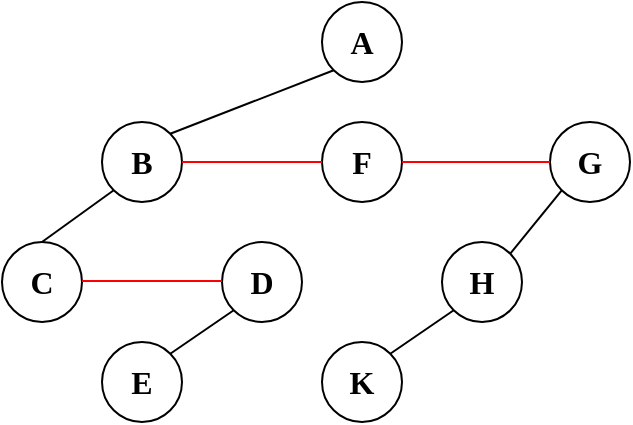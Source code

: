 <mxfile version="21.2.8" type="device">
  <diagram name="Page-1" id="QmIQwjLwlx2ogcl96MkP">
    <mxGraphModel dx="711" dy="463" grid="1" gridSize="10" guides="1" tooltips="1" connect="1" arrows="1" fold="1" page="1" pageScale="1" pageWidth="827" pageHeight="1169" math="0" shadow="0">
      <root>
        <mxCell id="0" />
        <mxCell id="1" parent="0" />
        <mxCell id="zN_bbaXinTRsdLabPIQK-1" value="&lt;b&gt;&lt;font style=&quot;font-size: 16px;&quot; face=&quot;Verdana&quot;&gt;A&lt;/font&gt;&lt;/b&gt;" style="ellipse;whiteSpace=wrap;html=1;aspect=fixed;" parent="1" vertex="1">
          <mxGeometry x="280" y="160" width="40" height="40" as="geometry" />
        </mxCell>
        <mxCell id="zN_bbaXinTRsdLabPIQK-2" value="&lt;b&gt;&lt;font style=&quot;font-size: 16px;&quot; face=&quot;Verdana&quot;&gt;B&lt;/font&gt;&lt;/b&gt;" style="ellipse;whiteSpace=wrap;html=1;aspect=fixed;" parent="1" vertex="1">
          <mxGeometry x="170" y="220" width="40" height="40" as="geometry" />
        </mxCell>
        <mxCell id="zN_bbaXinTRsdLabPIQK-3" value="&lt;b&gt;&lt;font style=&quot;font-size: 16px;&quot; face=&quot;Verdana&quot;&gt;G&lt;/font&gt;&lt;/b&gt;" style="ellipse;whiteSpace=wrap;html=1;aspect=fixed;" parent="1" vertex="1">
          <mxGeometry x="394" y="220" width="40" height="40" as="geometry" />
        </mxCell>
        <mxCell id="zN_bbaXinTRsdLabPIQK-4" value="&lt;b&gt;&lt;font style=&quot;font-size: 16px;&quot; face=&quot;Verdana&quot;&gt;C&lt;/font&gt;&lt;/b&gt;" style="ellipse;whiteSpace=wrap;html=1;aspect=fixed;" parent="1" vertex="1">
          <mxGeometry x="120" y="280" width="40" height="40" as="geometry" />
        </mxCell>
        <mxCell id="zN_bbaXinTRsdLabPIQK-5" value="&lt;b&gt;&lt;font style=&quot;font-size: 16px;&quot; face=&quot;Verdana&quot;&gt;D&lt;/font&gt;&lt;/b&gt;" style="ellipse;whiteSpace=wrap;html=1;aspect=fixed;" parent="1" vertex="1">
          <mxGeometry x="230" y="280" width="40" height="40" as="geometry" />
        </mxCell>
        <mxCell id="zN_bbaXinTRsdLabPIQK-6" value="&lt;b&gt;&lt;font style=&quot;font-size: 16px;&quot; face=&quot;Verdana&quot;&gt;H&lt;/font&gt;&lt;/b&gt;" style="ellipse;whiteSpace=wrap;html=1;aspect=fixed;" parent="1" vertex="1">
          <mxGeometry x="340" y="280" width="40" height="40" as="geometry" />
        </mxCell>
        <mxCell id="zN_bbaXinTRsdLabPIQK-8" value="" style="endArrow=none;html=1;rounded=0;exitX=0;exitY=1;exitDx=0;exitDy=0;entryX=1;entryY=0;entryDx=0;entryDy=0;" parent="1" source="zN_bbaXinTRsdLabPIQK-1" target="zN_bbaXinTRsdLabPIQK-2" edge="1">
          <mxGeometry width="50" height="50" relative="1" as="geometry">
            <mxPoint x="390" y="260" as="sourcePoint" />
            <mxPoint x="440" y="210" as="targetPoint" />
          </mxGeometry>
        </mxCell>
        <mxCell id="zN_bbaXinTRsdLabPIQK-9" value="" style="endArrow=none;html=1;rounded=0;exitX=0;exitY=1;exitDx=0;exitDy=0;entryX=0.5;entryY=0;entryDx=0;entryDy=0;" parent="1" source="zN_bbaXinTRsdLabPIQK-2" target="zN_bbaXinTRsdLabPIQK-4" edge="1">
          <mxGeometry width="50" height="50" relative="1" as="geometry">
            <mxPoint x="390" y="260" as="sourcePoint" />
            <mxPoint x="440" y="210" as="targetPoint" />
          </mxGeometry>
        </mxCell>
        <mxCell id="zN_bbaXinTRsdLabPIQK-12" value="" style="endArrow=none;startArrow=none;html=1;rounded=0;exitX=1;exitY=0;exitDx=0;exitDy=0;entryX=0;entryY=1;entryDx=0;entryDy=0;startFill=0;endFill=0;" parent="1" source="zN_bbaXinTRsdLabPIQK-6" target="zN_bbaXinTRsdLabPIQK-3" edge="1">
          <mxGeometry width="50" height="50" relative="1" as="geometry">
            <mxPoint x="390" y="260" as="sourcePoint" />
            <mxPoint x="440" y="210" as="targetPoint" />
          </mxGeometry>
        </mxCell>
        <mxCell id="YpSb-3seErgYDI6gzkE8-1" value="&lt;b&gt;&lt;font style=&quot;font-size: 16px;&quot; face=&quot;Verdana&quot;&gt;E&lt;/font&gt;&lt;/b&gt;" style="ellipse;whiteSpace=wrap;html=1;aspect=fixed;" parent="1" vertex="1">
          <mxGeometry x="170" y="330" width="40" height="40" as="geometry" />
        </mxCell>
        <mxCell id="YpSb-3seErgYDI6gzkE8-4" value="" style="endArrow=none;html=1;rounded=0;exitX=0;exitY=1;exitDx=0;exitDy=0;entryX=1;entryY=0;entryDx=0;entryDy=0;" parent="1" source="zN_bbaXinTRsdLabPIQK-5" target="YpSb-3seErgYDI6gzkE8-1" edge="1">
          <mxGeometry width="50" height="50" relative="1" as="geometry">
            <mxPoint x="340" y="270" as="sourcePoint" />
            <mxPoint x="390" y="220" as="targetPoint" />
          </mxGeometry>
        </mxCell>
        <mxCell id="YpSb-3seErgYDI6gzkE8-5" value="&lt;b&gt;&lt;font style=&quot;font-size: 16px;&quot; face=&quot;Verdana&quot;&gt;K&lt;/font&gt;&lt;/b&gt;" style="ellipse;whiteSpace=wrap;html=1;aspect=fixed;" parent="1" vertex="1">
          <mxGeometry x="280" y="330" width="40" height="40" as="geometry" />
        </mxCell>
        <mxCell id="YpSb-3seErgYDI6gzkE8-6" value="" style="endArrow=none;html=1;rounded=0;exitX=0;exitY=1;exitDx=0;exitDy=0;entryX=1;entryY=0;entryDx=0;entryDy=0;" parent="1" source="zN_bbaXinTRsdLabPIQK-6" target="YpSb-3seErgYDI6gzkE8-5" edge="1">
          <mxGeometry width="50" height="50" relative="1" as="geometry">
            <mxPoint x="340" y="270" as="sourcePoint" />
            <mxPoint x="390" y="220" as="targetPoint" />
          </mxGeometry>
        </mxCell>
        <mxCell id="YpSb-3seErgYDI6gzkE8-8" value="&lt;b&gt;&lt;font style=&quot;font-size: 16px;&quot; face=&quot;Verdana&quot;&gt;F&lt;/font&gt;&lt;/b&gt;" style="ellipse;whiteSpace=wrap;html=1;aspect=fixed;" parent="1" vertex="1">
          <mxGeometry x="280" y="220" width="40" height="40" as="geometry" />
        </mxCell>
        <mxCell id="YpSb-3seErgYDI6gzkE8-12" value="" style="endArrow=none;html=1;rounded=0;exitX=1;exitY=0.5;exitDx=0;exitDy=0;entryX=0;entryY=0.5;entryDx=0;entryDy=0;strokeColor=#FF0000;" parent="1" source="zN_bbaXinTRsdLabPIQK-2" target="YpSb-3seErgYDI6gzkE8-8" edge="1">
          <mxGeometry width="50" height="50" relative="1" as="geometry">
            <mxPoint x="340" y="270" as="sourcePoint" />
            <mxPoint x="390" y="220" as="targetPoint" />
          </mxGeometry>
        </mxCell>
        <mxCell id="YpSb-3seErgYDI6gzkE8-13" value="" style="endArrow=none;html=1;rounded=0;exitX=1;exitY=0.5;exitDx=0;exitDy=0;entryX=0;entryY=0.5;entryDx=0;entryDy=0;strokeColor=#ff0000;" parent="1" source="YpSb-3seErgYDI6gzkE8-8" target="zN_bbaXinTRsdLabPIQK-3" edge="1">
          <mxGeometry width="50" height="50" relative="1" as="geometry">
            <mxPoint x="340" y="270" as="sourcePoint" />
            <mxPoint x="390" y="220" as="targetPoint" />
          </mxGeometry>
        </mxCell>
        <mxCell id="YpSb-3seErgYDI6gzkE8-14" value="" style="endArrow=none;html=1;rounded=0;exitX=1;exitY=0.5;exitDx=0;exitDy=0;entryX=0;entryY=0.5;entryDx=0;entryDy=0;strokeColor=#FF0000;" parent="1" edge="1">
          <mxGeometry width="50" height="50" relative="1" as="geometry">
            <mxPoint x="160" y="299.5" as="sourcePoint" />
            <mxPoint x="230" y="299.5" as="targetPoint" />
          </mxGeometry>
        </mxCell>
      </root>
    </mxGraphModel>
  </diagram>
</mxfile>
